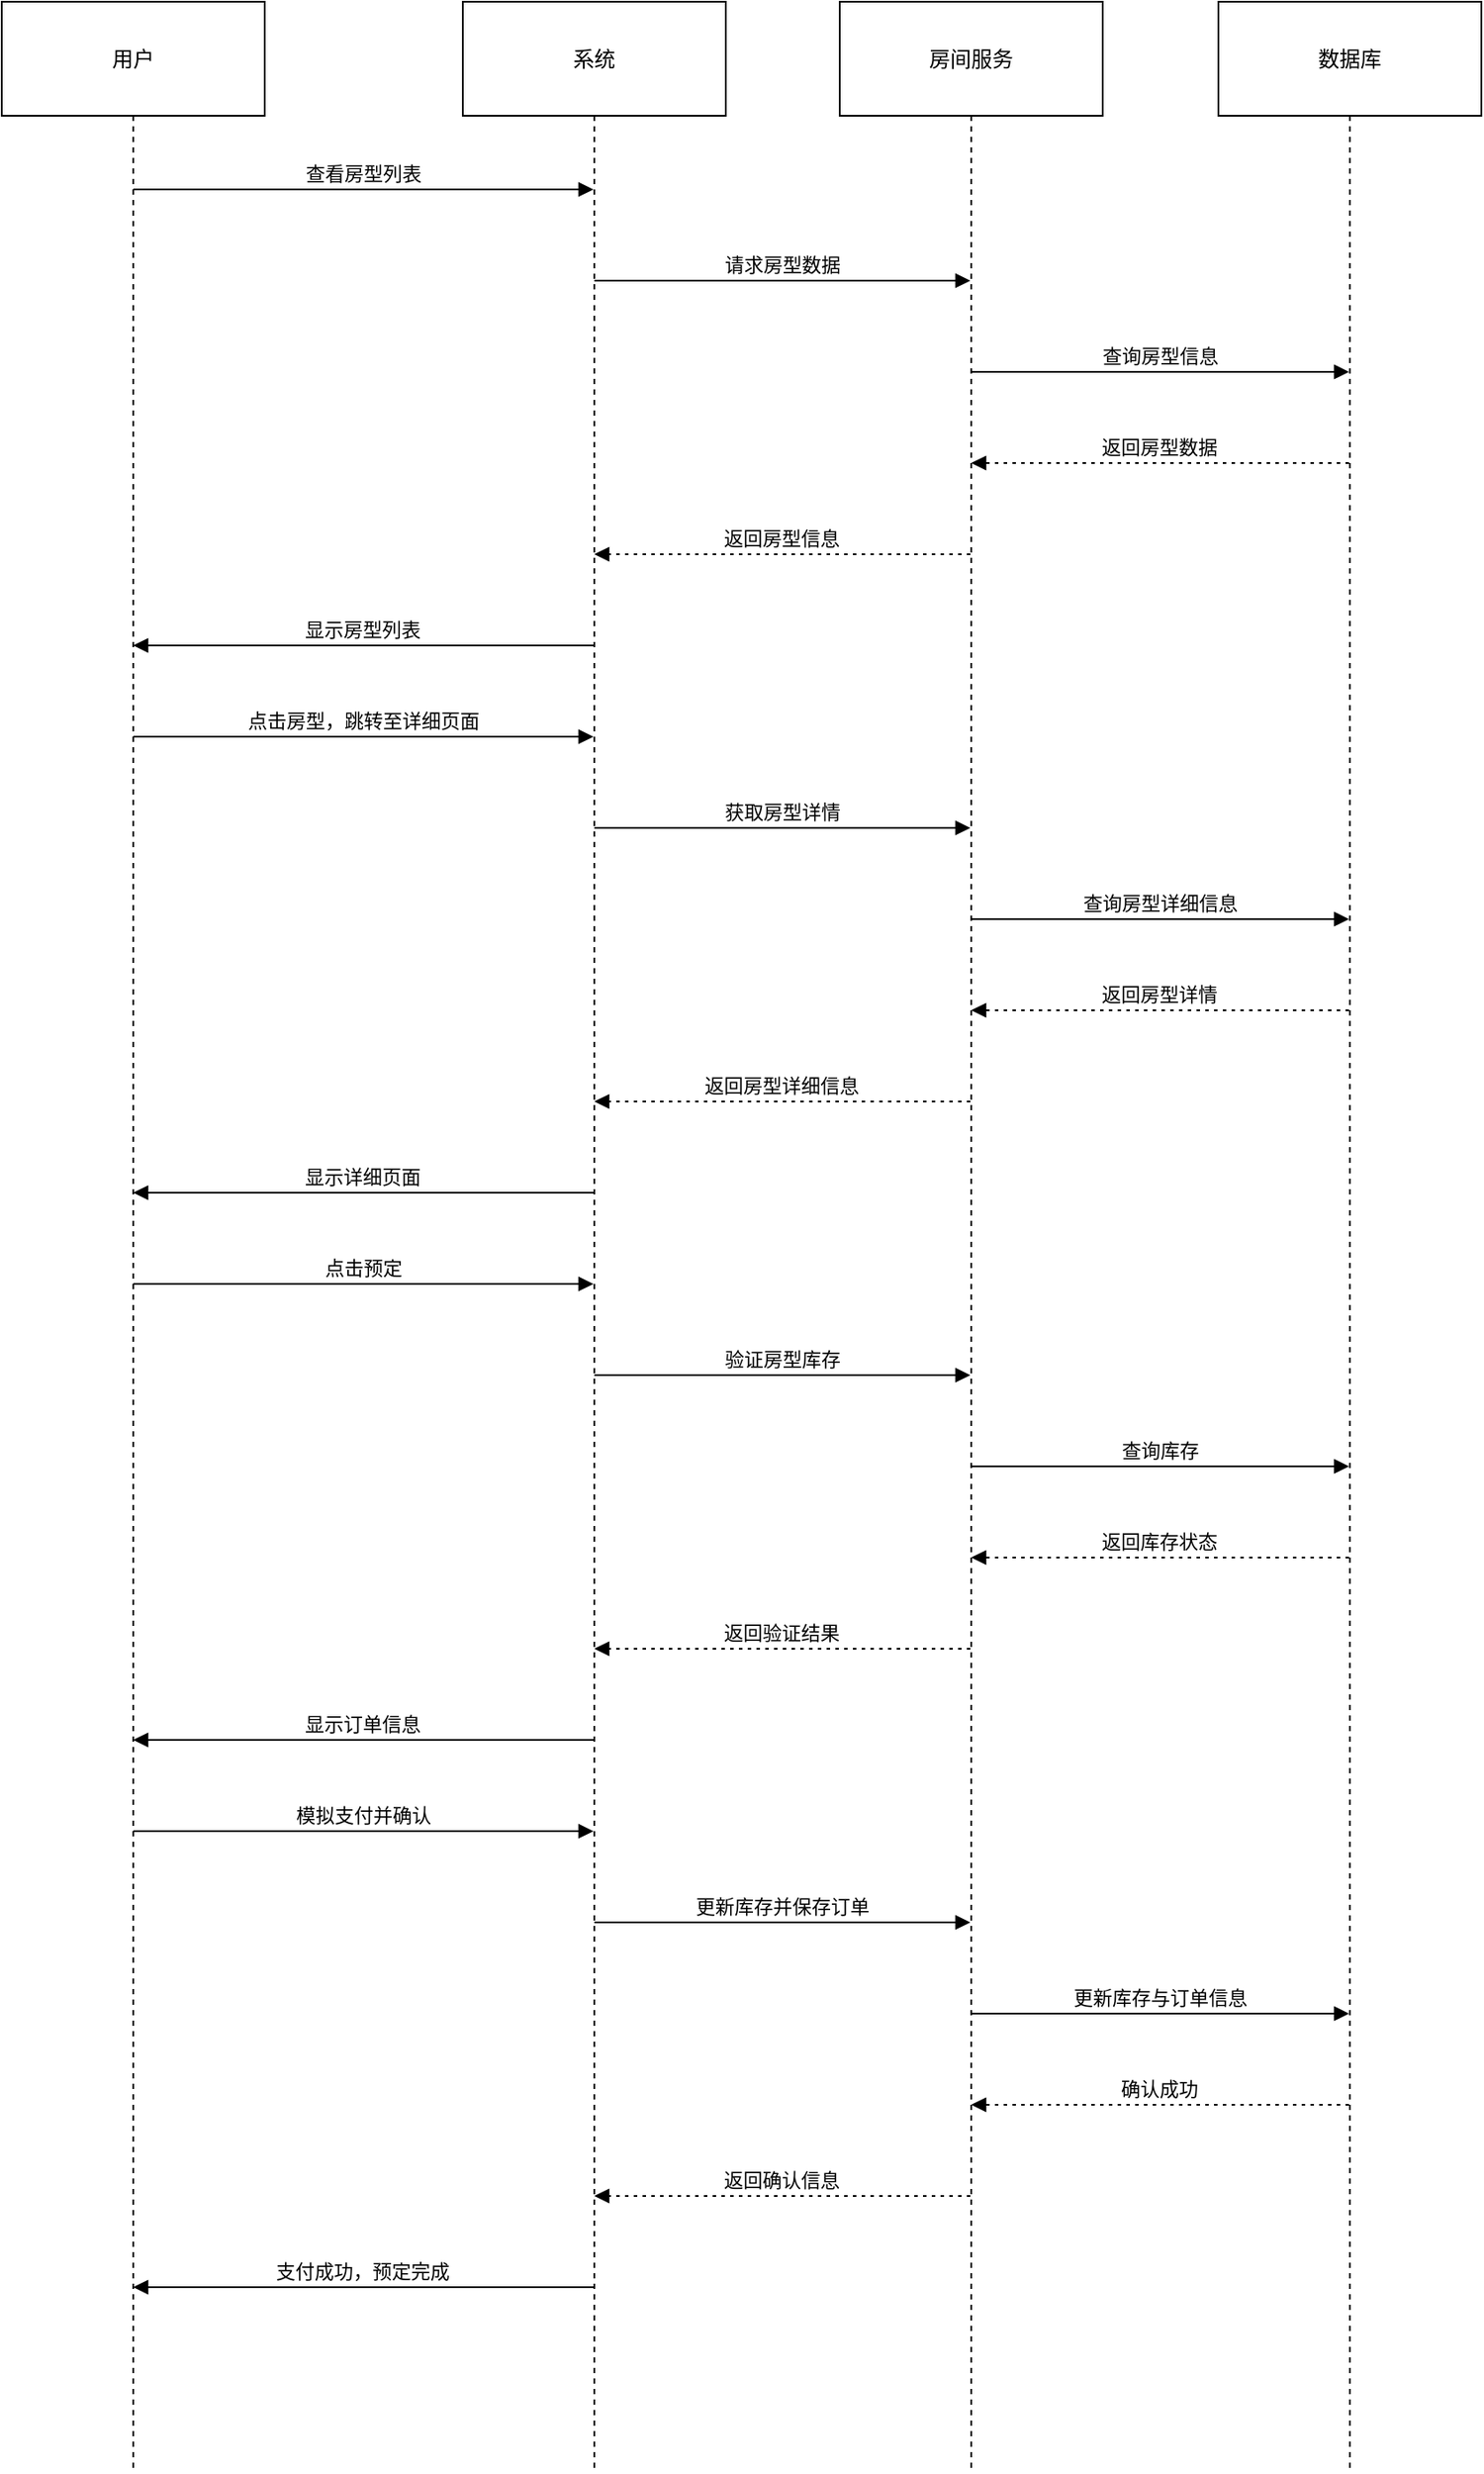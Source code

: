 <mxfile version="25.0.1">
  <diagram name="Page-1" id="13e1069c-82ec-6db2-03f1-153e76fe0fe0">
    <mxGraphModel dx="2963" dy="-1831" grid="0" gridSize="10" guides="1" tooltips="1" connect="1" arrows="1" fold="1" page="1" pageScale="1" pageWidth="1100" pageHeight="850" background="none" math="0" shadow="0">
      <root>
        <mxCell id="0" />
        <mxCell id="1" parent="0" />
        <mxCell id="TWpqFO4F_AhW2CpB3fRh-214" value="用户" style="shape=umlLifeline;perimeter=lifelinePerimeter;whiteSpace=wrap;container=1;dropTarget=0;collapsible=0;recursiveResize=0;outlineConnect=0;portConstraint=eastwest;newEdgeStyle={&quot;edgeStyle&quot;:&quot;elbowEdgeStyle&quot;,&quot;elbow&quot;:&quot;vertical&quot;,&quot;curved&quot;:0,&quot;rounded&quot;:0};size=65;" vertex="1" parent="1">
          <mxGeometry x="20" y="3790" width="150" height="1408" as="geometry" />
        </mxCell>
        <mxCell id="TWpqFO4F_AhW2CpB3fRh-215" value="系统" style="shape=umlLifeline;perimeter=lifelinePerimeter;whiteSpace=wrap;container=1;dropTarget=0;collapsible=0;recursiveResize=0;outlineConnect=0;portConstraint=eastwest;newEdgeStyle={&quot;edgeStyle&quot;:&quot;elbowEdgeStyle&quot;,&quot;elbow&quot;:&quot;vertical&quot;,&quot;curved&quot;:0,&quot;rounded&quot;:0};size=65;" vertex="1" parent="1">
          <mxGeometry x="283" y="3790" width="150" height="1408" as="geometry" />
        </mxCell>
        <mxCell id="TWpqFO4F_AhW2CpB3fRh-216" value="房间服务" style="shape=umlLifeline;perimeter=lifelinePerimeter;whiteSpace=wrap;container=1;dropTarget=0;collapsible=0;recursiveResize=0;outlineConnect=0;portConstraint=eastwest;newEdgeStyle={&quot;edgeStyle&quot;:&quot;elbowEdgeStyle&quot;,&quot;elbow&quot;:&quot;vertical&quot;,&quot;curved&quot;:0,&quot;rounded&quot;:0};size=65;" vertex="1" parent="1">
          <mxGeometry x="498" y="3790" width="150" height="1408" as="geometry" />
        </mxCell>
        <mxCell id="TWpqFO4F_AhW2CpB3fRh-217" value="数据库" style="shape=umlLifeline;perimeter=lifelinePerimeter;whiteSpace=wrap;container=1;dropTarget=0;collapsible=0;recursiveResize=0;outlineConnect=0;portConstraint=eastwest;newEdgeStyle={&quot;edgeStyle&quot;:&quot;elbowEdgeStyle&quot;,&quot;elbow&quot;:&quot;vertical&quot;,&quot;curved&quot;:0,&quot;rounded&quot;:0};size=65;" vertex="1" parent="1">
          <mxGeometry x="714" y="3790" width="150" height="1408" as="geometry" />
        </mxCell>
        <mxCell id="TWpqFO4F_AhW2CpB3fRh-218" value="查看房型列表" style="verticalAlign=bottom;edgeStyle=elbowEdgeStyle;elbow=vertical;curved=0;rounded=0;endArrow=block;" edge="1" parent="1" source="TWpqFO4F_AhW2CpB3fRh-214" target="TWpqFO4F_AhW2CpB3fRh-215">
          <mxGeometry relative="1" as="geometry">
            <Array as="points">
              <mxPoint x="235" y="3897" />
            </Array>
          </mxGeometry>
        </mxCell>
        <mxCell id="TWpqFO4F_AhW2CpB3fRh-219" value="请求房型数据" style="verticalAlign=bottom;edgeStyle=elbowEdgeStyle;elbow=vertical;curved=0;rounded=0;endArrow=block;" edge="1" parent="1" source="TWpqFO4F_AhW2CpB3fRh-215" target="TWpqFO4F_AhW2CpB3fRh-216">
          <mxGeometry relative="1" as="geometry">
            <Array as="points">
              <mxPoint x="474" y="3949" />
            </Array>
          </mxGeometry>
        </mxCell>
        <mxCell id="TWpqFO4F_AhW2CpB3fRh-220" value="查询房型信息" style="verticalAlign=bottom;edgeStyle=elbowEdgeStyle;elbow=vertical;curved=0;rounded=0;endArrow=block;" edge="1" parent="1" source="TWpqFO4F_AhW2CpB3fRh-216" target="TWpqFO4F_AhW2CpB3fRh-217">
          <mxGeometry relative="1" as="geometry">
            <Array as="points">
              <mxPoint x="690" y="4001" />
            </Array>
          </mxGeometry>
        </mxCell>
        <mxCell id="TWpqFO4F_AhW2CpB3fRh-221" value="返回房型数据" style="verticalAlign=bottom;edgeStyle=elbowEdgeStyle;elbow=vertical;curved=0;rounded=0;dashed=1;dashPattern=2 3;endArrow=block;" edge="1" parent="1" source="TWpqFO4F_AhW2CpB3fRh-217" target="TWpqFO4F_AhW2CpB3fRh-216">
          <mxGeometry relative="1" as="geometry">
            <Array as="points">
              <mxPoint x="693" y="4053" />
            </Array>
          </mxGeometry>
        </mxCell>
        <mxCell id="TWpqFO4F_AhW2CpB3fRh-222" value="返回房型信息" style="verticalAlign=bottom;edgeStyle=elbowEdgeStyle;elbow=vertical;curved=0;rounded=0;dashed=1;dashPattern=2 3;endArrow=block;" edge="1" parent="1" source="TWpqFO4F_AhW2CpB3fRh-216" target="TWpqFO4F_AhW2CpB3fRh-215">
          <mxGeometry relative="1" as="geometry">
            <Array as="points">
              <mxPoint x="477" y="4105" />
            </Array>
          </mxGeometry>
        </mxCell>
        <mxCell id="TWpqFO4F_AhW2CpB3fRh-223" value="显示房型列表" style="verticalAlign=bottom;edgeStyle=elbowEdgeStyle;elbow=vertical;curved=0;rounded=0;endArrow=block;" edge="1" parent="1" source="TWpqFO4F_AhW2CpB3fRh-215" target="TWpqFO4F_AhW2CpB3fRh-214">
          <mxGeometry relative="1" as="geometry">
            <Array as="points">
              <mxPoint x="238" y="4157" />
            </Array>
          </mxGeometry>
        </mxCell>
        <mxCell id="TWpqFO4F_AhW2CpB3fRh-224" value="点击房型，跳转至详细页面" style="verticalAlign=bottom;edgeStyle=elbowEdgeStyle;elbow=vertical;curved=0;rounded=0;endArrow=block;" edge="1" parent="1" source="TWpqFO4F_AhW2CpB3fRh-214" target="TWpqFO4F_AhW2CpB3fRh-215">
          <mxGeometry relative="1" as="geometry">
            <Array as="points">
              <mxPoint x="235" y="4209" />
            </Array>
          </mxGeometry>
        </mxCell>
        <mxCell id="TWpqFO4F_AhW2CpB3fRh-225" value="获取房型详情" style="verticalAlign=bottom;edgeStyle=elbowEdgeStyle;elbow=vertical;curved=0;rounded=0;endArrow=block;" edge="1" parent="1" source="TWpqFO4F_AhW2CpB3fRh-215" target="TWpqFO4F_AhW2CpB3fRh-216">
          <mxGeometry relative="1" as="geometry">
            <Array as="points">
              <mxPoint x="474" y="4261" />
            </Array>
          </mxGeometry>
        </mxCell>
        <mxCell id="TWpqFO4F_AhW2CpB3fRh-226" value="查询房型详细信息" style="verticalAlign=bottom;edgeStyle=elbowEdgeStyle;elbow=vertical;curved=0;rounded=0;endArrow=block;" edge="1" parent="1" source="TWpqFO4F_AhW2CpB3fRh-216" target="TWpqFO4F_AhW2CpB3fRh-217">
          <mxGeometry relative="1" as="geometry">
            <Array as="points">
              <mxPoint x="690" y="4313" />
            </Array>
          </mxGeometry>
        </mxCell>
        <mxCell id="TWpqFO4F_AhW2CpB3fRh-227" value="返回房型详情" style="verticalAlign=bottom;edgeStyle=elbowEdgeStyle;elbow=vertical;curved=0;rounded=0;dashed=1;dashPattern=2 3;endArrow=block;" edge="1" parent="1" source="TWpqFO4F_AhW2CpB3fRh-217" target="TWpqFO4F_AhW2CpB3fRh-216">
          <mxGeometry relative="1" as="geometry">
            <Array as="points">
              <mxPoint x="693" y="4365" />
            </Array>
          </mxGeometry>
        </mxCell>
        <mxCell id="TWpqFO4F_AhW2CpB3fRh-228" value="返回房型详细信息" style="verticalAlign=bottom;edgeStyle=elbowEdgeStyle;elbow=vertical;curved=0;rounded=0;dashed=1;dashPattern=2 3;endArrow=block;" edge="1" parent="1" source="TWpqFO4F_AhW2CpB3fRh-216" target="TWpqFO4F_AhW2CpB3fRh-215">
          <mxGeometry relative="1" as="geometry">
            <Array as="points">
              <mxPoint x="477" y="4417" />
            </Array>
          </mxGeometry>
        </mxCell>
        <mxCell id="TWpqFO4F_AhW2CpB3fRh-229" value="显示详细页面" style="verticalAlign=bottom;edgeStyle=elbowEdgeStyle;elbow=vertical;curved=0;rounded=0;endArrow=block;" edge="1" parent="1" source="TWpqFO4F_AhW2CpB3fRh-215" target="TWpqFO4F_AhW2CpB3fRh-214">
          <mxGeometry relative="1" as="geometry">
            <Array as="points">
              <mxPoint x="238" y="4469" />
            </Array>
          </mxGeometry>
        </mxCell>
        <mxCell id="TWpqFO4F_AhW2CpB3fRh-230" value="点击预定" style="verticalAlign=bottom;edgeStyle=elbowEdgeStyle;elbow=vertical;curved=0;rounded=0;endArrow=block;" edge="1" parent="1" source="TWpqFO4F_AhW2CpB3fRh-214" target="TWpqFO4F_AhW2CpB3fRh-215">
          <mxGeometry relative="1" as="geometry">
            <Array as="points">
              <mxPoint x="235" y="4521" />
            </Array>
          </mxGeometry>
        </mxCell>
        <mxCell id="TWpqFO4F_AhW2CpB3fRh-231" value="验证房型库存" style="verticalAlign=bottom;edgeStyle=elbowEdgeStyle;elbow=vertical;curved=0;rounded=0;endArrow=block;" edge="1" parent="1" source="TWpqFO4F_AhW2CpB3fRh-215" target="TWpqFO4F_AhW2CpB3fRh-216">
          <mxGeometry relative="1" as="geometry">
            <Array as="points">
              <mxPoint x="474" y="4573" />
            </Array>
          </mxGeometry>
        </mxCell>
        <mxCell id="TWpqFO4F_AhW2CpB3fRh-232" value="查询库存" style="verticalAlign=bottom;edgeStyle=elbowEdgeStyle;elbow=vertical;curved=0;rounded=0;endArrow=block;" edge="1" parent="1" source="TWpqFO4F_AhW2CpB3fRh-216" target="TWpqFO4F_AhW2CpB3fRh-217">
          <mxGeometry relative="1" as="geometry">
            <Array as="points">
              <mxPoint x="690" y="4625" />
            </Array>
          </mxGeometry>
        </mxCell>
        <mxCell id="TWpqFO4F_AhW2CpB3fRh-233" value="返回库存状态" style="verticalAlign=bottom;edgeStyle=elbowEdgeStyle;elbow=vertical;curved=0;rounded=0;dashed=1;dashPattern=2 3;endArrow=block;" edge="1" parent="1" source="TWpqFO4F_AhW2CpB3fRh-217" target="TWpqFO4F_AhW2CpB3fRh-216">
          <mxGeometry relative="1" as="geometry">
            <Array as="points">
              <mxPoint x="693" y="4677" />
            </Array>
          </mxGeometry>
        </mxCell>
        <mxCell id="TWpqFO4F_AhW2CpB3fRh-234" value="返回验证结果" style="verticalAlign=bottom;edgeStyle=elbowEdgeStyle;elbow=vertical;curved=0;rounded=0;dashed=1;dashPattern=2 3;endArrow=block;" edge="1" parent="1" source="TWpqFO4F_AhW2CpB3fRh-216" target="TWpqFO4F_AhW2CpB3fRh-215">
          <mxGeometry relative="1" as="geometry">
            <Array as="points">
              <mxPoint x="477" y="4729" />
            </Array>
          </mxGeometry>
        </mxCell>
        <mxCell id="TWpqFO4F_AhW2CpB3fRh-235" value="显示订单信息" style="verticalAlign=bottom;edgeStyle=elbowEdgeStyle;elbow=vertical;curved=0;rounded=0;endArrow=block;" edge="1" parent="1" source="TWpqFO4F_AhW2CpB3fRh-215" target="TWpqFO4F_AhW2CpB3fRh-214">
          <mxGeometry relative="1" as="geometry">
            <Array as="points">
              <mxPoint x="238" y="4781" />
            </Array>
          </mxGeometry>
        </mxCell>
        <mxCell id="TWpqFO4F_AhW2CpB3fRh-236" value="模拟支付并确认" style="verticalAlign=bottom;edgeStyle=elbowEdgeStyle;elbow=vertical;curved=0;rounded=0;endArrow=block;" edge="1" parent="1" source="TWpqFO4F_AhW2CpB3fRh-214" target="TWpqFO4F_AhW2CpB3fRh-215">
          <mxGeometry relative="1" as="geometry">
            <Array as="points">
              <mxPoint x="235" y="4833" />
            </Array>
          </mxGeometry>
        </mxCell>
        <mxCell id="TWpqFO4F_AhW2CpB3fRh-237" value="更新库存并保存订单" style="verticalAlign=bottom;edgeStyle=elbowEdgeStyle;elbow=vertical;curved=0;rounded=0;endArrow=block;" edge="1" parent="1" source="TWpqFO4F_AhW2CpB3fRh-215" target="TWpqFO4F_AhW2CpB3fRh-216">
          <mxGeometry relative="1" as="geometry">
            <Array as="points">
              <mxPoint x="474" y="4885" />
            </Array>
          </mxGeometry>
        </mxCell>
        <mxCell id="TWpqFO4F_AhW2CpB3fRh-238" value="更新库存与订单信息" style="verticalAlign=bottom;edgeStyle=elbowEdgeStyle;elbow=vertical;curved=0;rounded=0;endArrow=block;" edge="1" parent="1" source="TWpqFO4F_AhW2CpB3fRh-216" target="TWpqFO4F_AhW2CpB3fRh-217">
          <mxGeometry relative="1" as="geometry">
            <Array as="points">
              <mxPoint x="690" y="4937" />
            </Array>
          </mxGeometry>
        </mxCell>
        <mxCell id="TWpqFO4F_AhW2CpB3fRh-239" value="确认成功" style="verticalAlign=bottom;edgeStyle=elbowEdgeStyle;elbow=vertical;curved=0;rounded=0;dashed=1;dashPattern=2 3;endArrow=block;" edge="1" parent="1" source="TWpqFO4F_AhW2CpB3fRh-217" target="TWpqFO4F_AhW2CpB3fRh-216">
          <mxGeometry relative="1" as="geometry">
            <Array as="points">
              <mxPoint x="693" y="4989" />
            </Array>
          </mxGeometry>
        </mxCell>
        <mxCell id="TWpqFO4F_AhW2CpB3fRh-240" value="返回确认信息" style="verticalAlign=bottom;edgeStyle=elbowEdgeStyle;elbow=vertical;curved=0;rounded=0;dashed=1;dashPattern=2 3;endArrow=block;" edge="1" parent="1" source="TWpqFO4F_AhW2CpB3fRh-216" target="TWpqFO4F_AhW2CpB3fRh-215">
          <mxGeometry relative="1" as="geometry">
            <Array as="points">
              <mxPoint x="477" y="5041" />
            </Array>
          </mxGeometry>
        </mxCell>
        <mxCell id="TWpqFO4F_AhW2CpB3fRh-241" value="支付成功，预定完成" style="verticalAlign=bottom;edgeStyle=elbowEdgeStyle;elbow=vertical;curved=0;rounded=0;endArrow=block;" edge="1" parent="1" source="TWpqFO4F_AhW2CpB3fRh-215" target="TWpqFO4F_AhW2CpB3fRh-214">
          <mxGeometry relative="1" as="geometry">
            <Array as="points">
              <mxPoint x="238" y="5093" />
            </Array>
          </mxGeometry>
        </mxCell>
      </root>
    </mxGraphModel>
  </diagram>
</mxfile>
